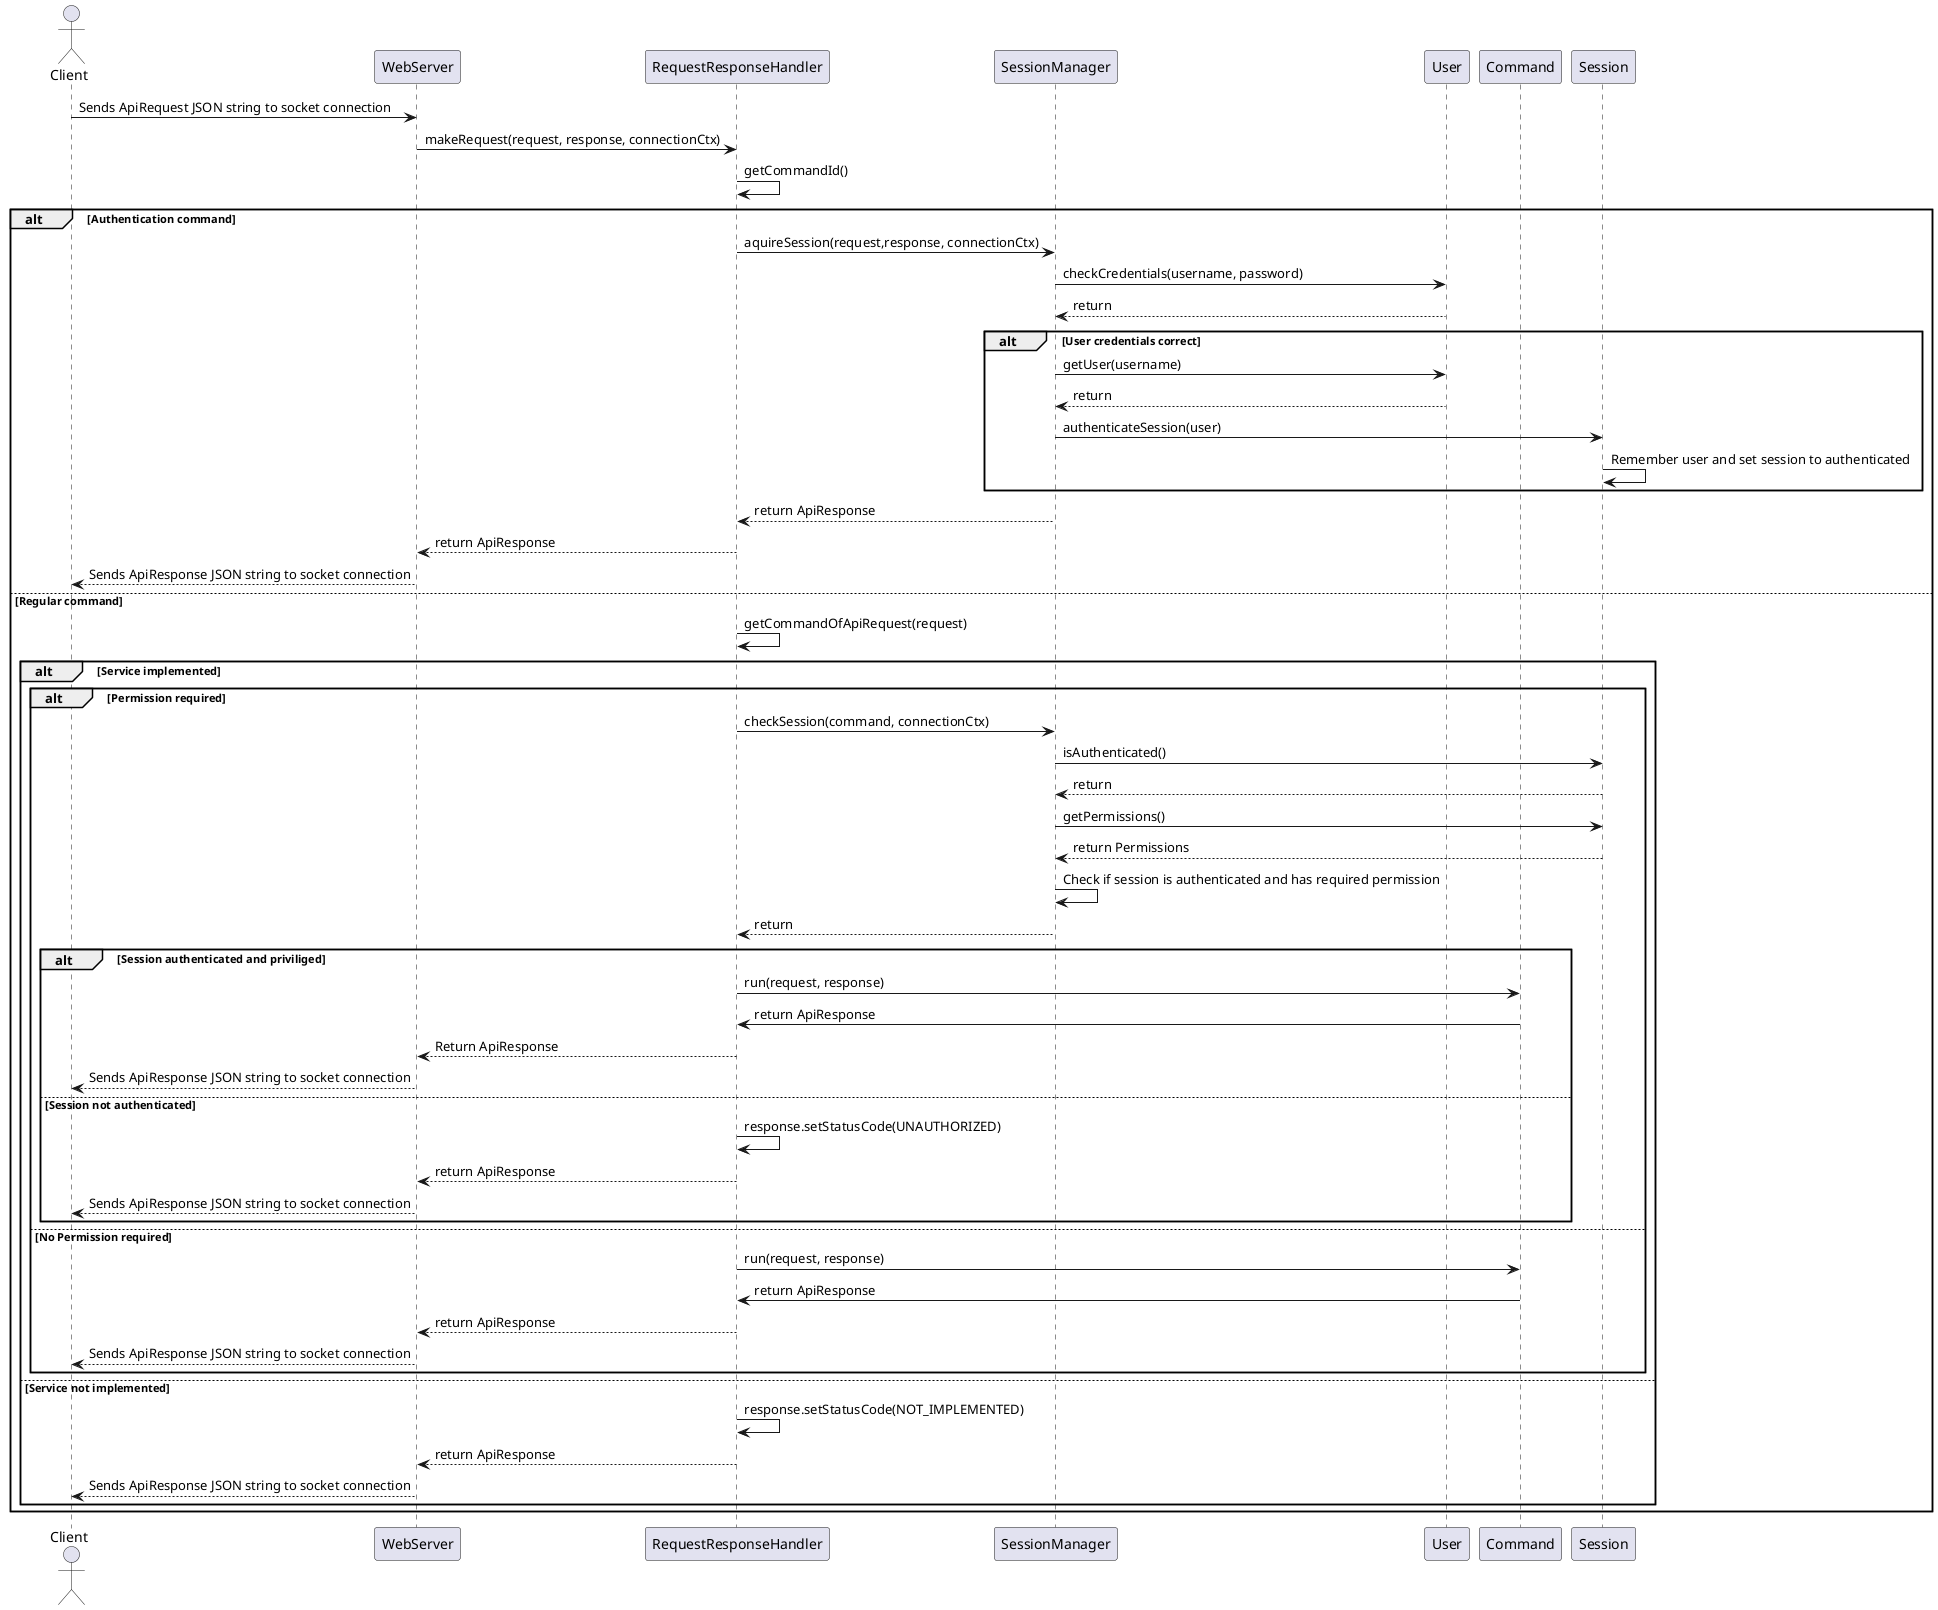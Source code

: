 @startuml
actor Client
participant WebServer
participant RequestResponseHandler
participant SessionManager
participant User
participant Command

Client->WebServer: Sends ApiRequest JSON string to socket connection
WebServer->RequestResponseHandler: makeRequest(request, response, connectionCtx)

RequestResponseHandler->RequestResponseHandler: getCommandId()

alt Authentication command
    RequestResponseHandler->SessionManager: aquireSession(request,response, connectionCtx)
    SessionManager->User: checkCredentials(username, password)
    User-->SessionManager: return

    alt User credentials correct
        SessionManager->User: getUser(username)
        User-->SessionManager: return
        SessionManager->Session: authenticateSession(user)
        Session->Session: Remember user and set session to authenticated
    end

    SessionManager-->RequestResponseHandler: return ApiResponse
    RequestResponseHandler-->WebServer: return ApiResponse
    WebServer-->Client: Sends ApiResponse JSON string to socket connection

else Regular command
    RequestResponseHandler->RequestResponseHandler: getCommandOfApiRequest(request)
    alt Service implemented
        alt Permission required
            RequestResponseHandler->SessionManager: checkSession(command, connectionCtx)

            SessionManager->Session: isAuthenticated()
            Session-->SessionManager: return

            SessionManager->Session: getPermissions()
            Session-->SessionManager: return Permissions

            SessionManager->SessionManager: Check if session is authenticated and has required permission
            SessionManager-->RequestResponseHandler: return

            alt Session authenticated and priviliged
                RequestResponseHandler->Command: run(request, response)
                Command->RequestResponseHandler: return ApiResponse
                RequestResponseHandler-->WebServer: Return ApiResponse
                WebServer-->Client: Sends ApiResponse JSON string to socket connection
            else Session not authenticated
                RequestResponseHandler->RequestResponseHandler: response.setStatusCode(UNAUTHORIZED)
                RequestResponseHandler-->WebServer: return ApiResponse
                WebServer-->Client: Sends ApiResponse JSON string to socket connection
            end
        else No Permission required
            RequestResponseHandler->Command: run(request, response)
            Command->RequestResponseHandler: return ApiResponse
            RequestResponseHandler-->WebServer: return ApiResponse
            WebServer-->Client: Sends ApiResponse JSON string to socket connection
        end
    else Service not implemented
        RequestResponseHandler->RequestResponseHandler: response.setStatusCode(NOT_IMPLEMENTED)
        RequestResponseHandler-->WebServer: return ApiResponse
        WebServer-->Client: Sends ApiResponse JSON string to socket connection
    end
end
@enduml
